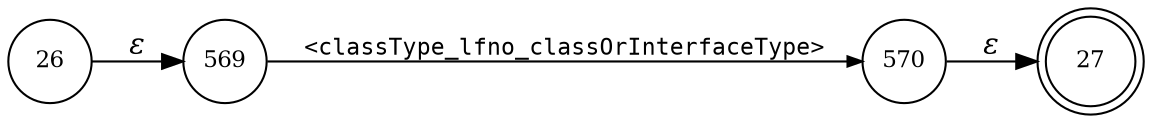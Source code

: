 digraph ATN {
rankdir=LR;
s27[fontsize=11, label="27", shape=doublecircle, fixedsize=true, width=.6];
s569[fontsize=11,label="569", shape=circle, fixedsize=true, width=.55, peripheries=1];
s26[fontsize=11,label="26", shape=circle, fixedsize=true, width=.55, peripheries=1];
s570[fontsize=11,label="570", shape=circle, fixedsize=true, width=.55, peripheries=1];
s26 -> s569 [fontname="Times-Italic", label="&epsilon;"];
s569 -> s570 [fontsize=11, fontname="Courier", arrowsize=.7, label = "<classType_lfno_classOrInterfaceType>", arrowhead = normal];
s570 -> s27 [fontname="Times-Italic", label="&epsilon;"];
}